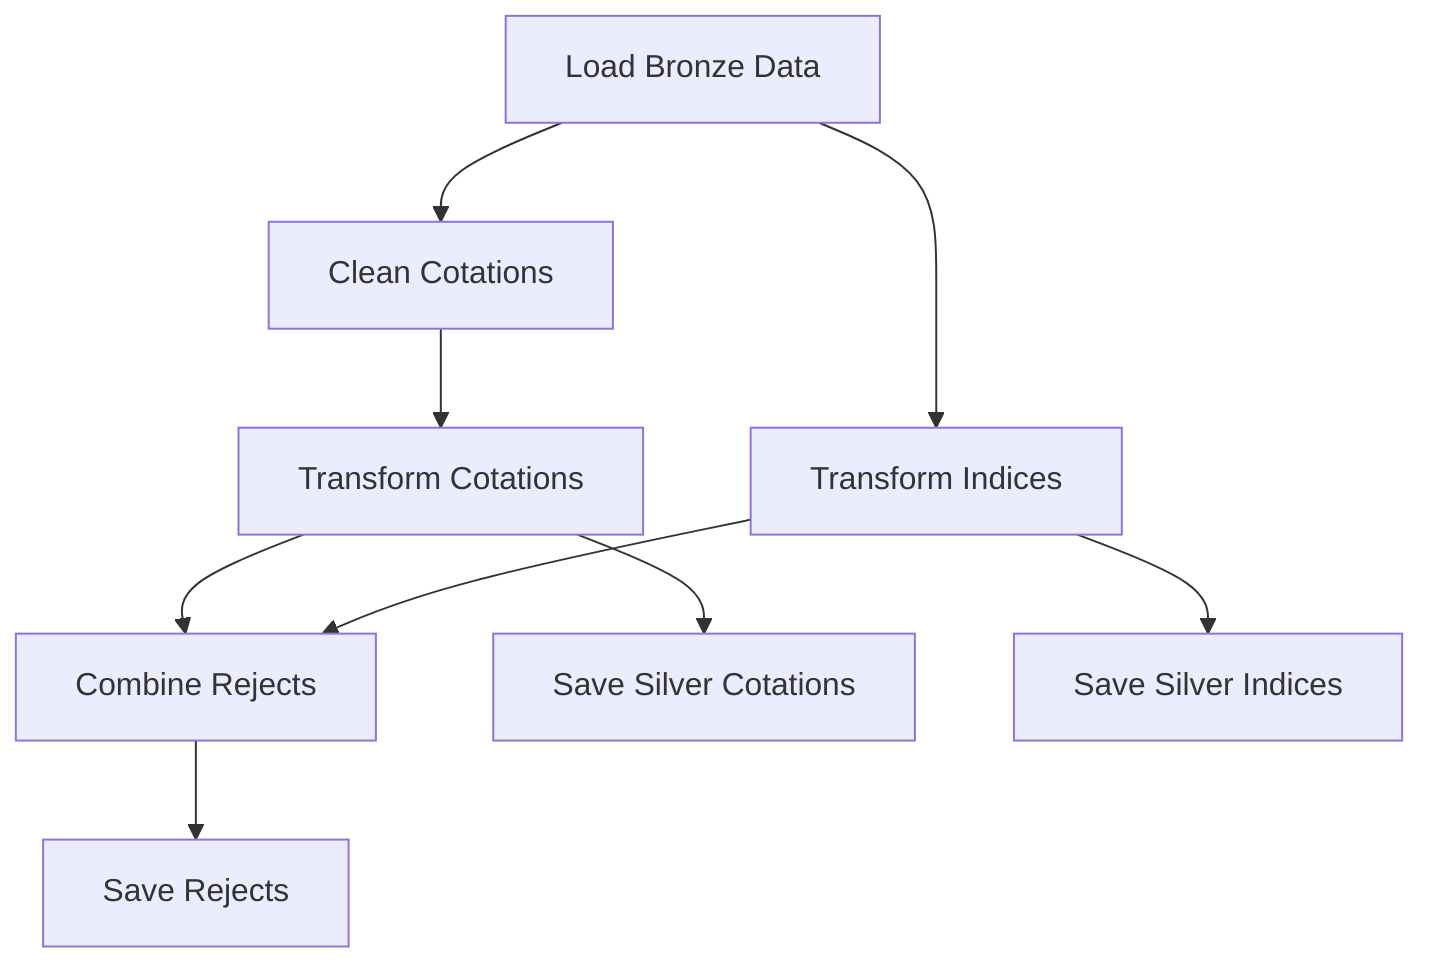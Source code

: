 graph TD
A[Load Bronze Data] --> B[Clean Cotations]
B --> C[Transform Cotations]
A --> D[Transform Indices]
C --> E[Combine Rejects]
D --> E
E --> F[Save Rejects]
C --> G[Save Silver Cotations]
D --> H[Save Silver Indices]